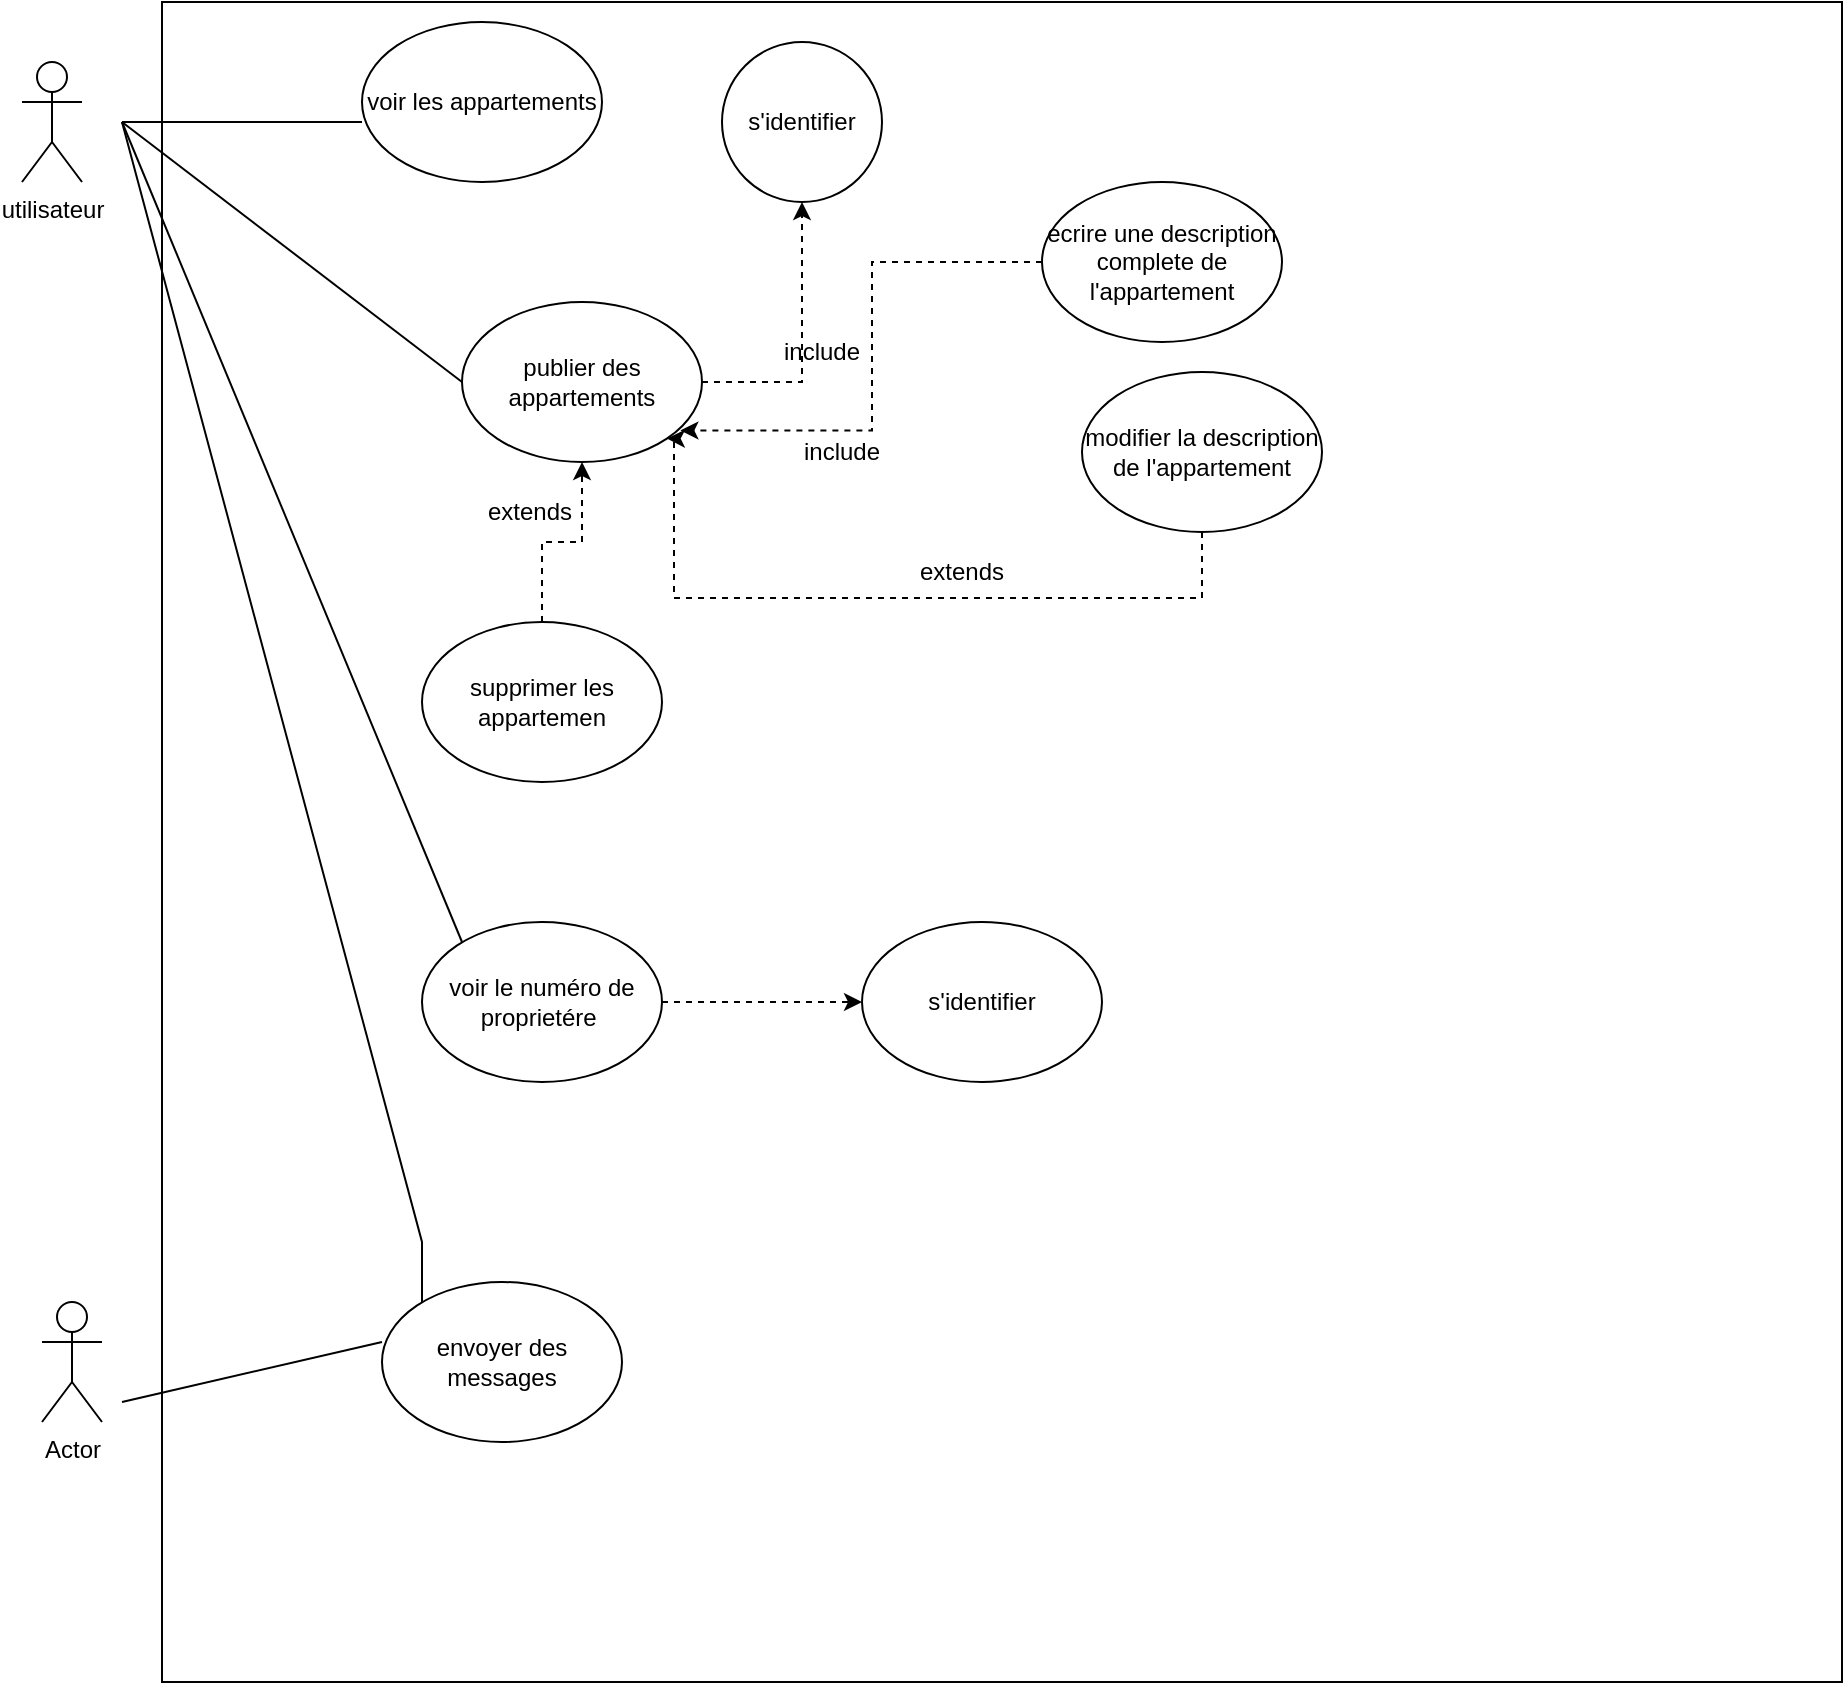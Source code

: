 <mxfile version="23.1.5" type="device">
  <diagram name="Page-1" id="PoCq6ONa07NzLXSCt53S">
    <mxGraphModel dx="1480" dy="877" grid="1" gridSize="10" guides="1" tooltips="1" connect="1" arrows="1" fold="1" page="1" pageScale="1" pageWidth="827" pageHeight="1169" math="0" shadow="0">
      <root>
        <mxCell id="0" />
        <mxCell id="1" parent="0" />
        <mxCell id="6cQtI8f6F2JXkm5LAepP-8" value="utilisateur&lt;div&gt;&lt;br/&gt;&lt;/div&gt;" style="shape=umlActor;verticalLabelPosition=bottom;verticalAlign=top;html=1;outlineConnect=0;" parent="1" vertex="1">
          <mxGeometry x="70" y="130" width="30" height="60" as="geometry" />
        </mxCell>
        <mxCell id="6cQtI8f6F2JXkm5LAepP-16" value="" style="whiteSpace=wrap;html=1;aspect=fixed;" parent="1" vertex="1">
          <mxGeometry x="140" y="100" width="840" height="840" as="geometry" />
        </mxCell>
        <mxCell id="6cQtI8f6F2JXkm5LAepP-28" value="" style="edgeStyle=orthogonalEdgeStyle;rounded=0;orthogonalLoop=1;jettySize=auto;html=1;dashed=1;endArrow=classic;endFill=1;" parent="1" source="6cQtI8f6F2JXkm5LAepP-17" target="6cQtI8f6F2JXkm5LAepP-20" edge="1">
          <mxGeometry relative="1" as="geometry" />
        </mxCell>
        <mxCell id="6cQtI8f6F2JXkm5LAepP-17" value="publier des appartements" style="ellipse;whiteSpace=wrap;html=1;" parent="1" vertex="1">
          <mxGeometry x="290" y="250" width="120" height="80" as="geometry" />
        </mxCell>
        <mxCell id="6cQtI8f6F2JXkm5LAepP-20" value="s&#39;identifier" style="ellipse;whiteSpace=wrap;html=1;" parent="1" vertex="1">
          <mxGeometry x="420" y="120" width="80" height="80" as="geometry" />
        </mxCell>
        <mxCell id="6cQtI8f6F2JXkm5LAepP-23" value="include" style="text;html=1;align=center;verticalAlign=middle;whiteSpace=wrap;rounded=0;dashed=1;" parent="1" vertex="1">
          <mxGeometry x="440" y="260" width="60" height="30" as="geometry" />
        </mxCell>
        <mxCell id="i5TnooklGl4rGmym4I-m-3" value="voir les appartements" style="ellipse;whiteSpace=wrap;html=1;" vertex="1" parent="1">
          <mxGeometry x="240" y="110" width="120" height="80" as="geometry" />
        </mxCell>
        <mxCell id="i5TnooklGl4rGmym4I-m-8" value="" style="endArrow=none;html=1;rounded=0;" edge="1" parent="1">
          <mxGeometry width="50" height="50" relative="1" as="geometry">
            <mxPoint x="120" y="160" as="sourcePoint" />
            <mxPoint x="240" y="160" as="targetPoint" />
          </mxGeometry>
        </mxCell>
        <mxCell id="i5TnooklGl4rGmym4I-m-11" value="" style="endArrow=none;html=1;rounded=0;" edge="1" parent="1">
          <mxGeometry width="50" height="50" relative="1" as="geometry">
            <mxPoint x="120" y="160" as="sourcePoint" />
            <mxPoint x="290" y="290" as="targetPoint" />
          </mxGeometry>
        </mxCell>
        <mxCell id="i5TnooklGl4rGmym4I-m-30" value="" style="edgeStyle=orthogonalEdgeStyle;rounded=0;orthogonalLoop=1;jettySize=auto;html=1;entryX=0.91;entryY=0.803;entryDx=0;entryDy=0;entryPerimeter=0;dashed=1;" edge="1" parent="1" source="i5TnooklGl4rGmym4I-m-12" target="6cQtI8f6F2JXkm5LAepP-17">
          <mxGeometry relative="1" as="geometry" />
        </mxCell>
        <mxCell id="i5TnooklGl4rGmym4I-m-12" value="ecrire une description complete de l&#39;appartement" style="ellipse;whiteSpace=wrap;html=1;" vertex="1" parent="1">
          <mxGeometry x="580" y="190" width="120" height="80" as="geometry" />
        </mxCell>
        <mxCell id="i5TnooklGl4rGmym4I-m-22" value="" style="edgeStyle=orthogonalEdgeStyle;rounded=0;orthogonalLoop=1;jettySize=auto;html=1;entryX=0.5;entryY=1;entryDx=0;entryDy=0;dashed=1;" edge="1" parent="1" source="i5TnooklGl4rGmym4I-m-14" target="6cQtI8f6F2JXkm5LAepP-17">
          <mxGeometry relative="1" as="geometry" />
        </mxCell>
        <mxCell id="i5TnooklGl4rGmym4I-m-14" value="supprimer les appartemen" style="ellipse;whiteSpace=wrap;html=1;" vertex="1" parent="1">
          <mxGeometry x="270" y="410" width="120" height="80" as="geometry" />
        </mxCell>
        <mxCell id="i5TnooklGl4rGmym4I-m-24" value="" style="edgeStyle=orthogonalEdgeStyle;rounded=0;orthogonalLoop=1;jettySize=auto;html=1;entryX=1;entryY=1;entryDx=0;entryDy=0;dashed=1;" edge="1" parent="1" source="i5TnooklGl4rGmym4I-m-23" target="6cQtI8f6F2JXkm5LAepP-17">
          <mxGeometry relative="1" as="geometry">
            <Array as="points">
              <mxPoint x="396" y="398" />
            </Array>
          </mxGeometry>
        </mxCell>
        <mxCell id="i5TnooklGl4rGmym4I-m-23" value="modifier la description de l&#39;appartement" style="ellipse;whiteSpace=wrap;html=1;" vertex="1" parent="1">
          <mxGeometry x="600" y="285" width="120" height="80" as="geometry" />
        </mxCell>
        <mxCell id="i5TnooklGl4rGmym4I-m-25" value="include" style="text;html=1;align=center;verticalAlign=middle;whiteSpace=wrap;rounded=0;" vertex="1" parent="1">
          <mxGeometry x="450" y="310" width="60" height="30" as="geometry" />
        </mxCell>
        <mxCell id="i5TnooklGl4rGmym4I-m-26" value="extends" style="text;html=1;align=center;verticalAlign=middle;whiteSpace=wrap;rounded=0;" vertex="1" parent="1">
          <mxGeometry x="510" y="370" width="60" height="30" as="geometry" />
        </mxCell>
        <mxCell id="i5TnooklGl4rGmym4I-m-27" value="extends" style="text;html=1;align=center;verticalAlign=middle;whiteSpace=wrap;rounded=0;" vertex="1" parent="1">
          <mxGeometry x="294" y="340" width="60" height="30" as="geometry" />
        </mxCell>
        <mxCell id="i5TnooklGl4rGmym4I-m-34" value="" style="edgeStyle=orthogonalEdgeStyle;rounded=0;orthogonalLoop=1;jettySize=auto;html=1;dashed=1;" edge="1" parent="1" source="i5TnooklGl4rGmym4I-m-29" target="i5TnooklGl4rGmym4I-m-33">
          <mxGeometry relative="1" as="geometry" />
        </mxCell>
        <mxCell id="i5TnooklGl4rGmym4I-m-29" value="voir le numéro de proprietére&amp;nbsp;" style="ellipse;whiteSpace=wrap;html=1;" vertex="1" parent="1">
          <mxGeometry x="270" y="560" width="120" height="80" as="geometry" />
        </mxCell>
        <mxCell id="i5TnooklGl4rGmym4I-m-32" value="" style="endArrow=none;html=1;rounded=0;" edge="1" parent="1">
          <mxGeometry width="50" height="50" relative="1" as="geometry">
            <mxPoint x="290" y="570" as="sourcePoint" />
            <mxPoint x="120" y="160" as="targetPoint" />
          </mxGeometry>
        </mxCell>
        <mxCell id="i5TnooklGl4rGmym4I-m-33" value="s&#39;identifier" style="ellipse;whiteSpace=wrap;html=1;" vertex="1" parent="1">
          <mxGeometry x="490" y="560" width="120" height="80" as="geometry" />
        </mxCell>
        <mxCell id="i5TnooklGl4rGmym4I-m-36" value="Actor" style="shape=umlActor;verticalLabelPosition=bottom;verticalAlign=top;html=1;outlineConnect=0;" vertex="1" parent="1">
          <mxGeometry x="80" y="750" width="30" height="60" as="geometry" />
        </mxCell>
        <mxCell id="i5TnooklGl4rGmym4I-m-37" value="envoyer des messages" style="ellipse;whiteSpace=wrap;html=1;" vertex="1" parent="1">
          <mxGeometry x="250" y="740" width="120" height="80" as="geometry" />
        </mxCell>
        <mxCell id="i5TnooklGl4rGmym4I-m-38" value="" style="endArrow=none;html=1;rounded=0;" edge="1" parent="1">
          <mxGeometry width="50" height="50" relative="1" as="geometry">
            <mxPoint x="120" y="800" as="sourcePoint" />
            <mxPoint x="250" y="770" as="targetPoint" />
            <Array as="points" />
          </mxGeometry>
        </mxCell>
        <mxCell id="i5TnooklGl4rGmym4I-m-39" value="" style="endArrow=none;html=1;rounded=0;" edge="1" parent="1">
          <mxGeometry width="50" height="50" relative="1" as="geometry">
            <mxPoint x="270" y="750" as="sourcePoint" />
            <mxPoint x="120" y="160" as="targetPoint" />
            <Array as="points">
              <mxPoint x="270" y="720" />
            </Array>
          </mxGeometry>
        </mxCell>
      </root>
    </mxGraphModel>
  </diagram>
</mxfile>
